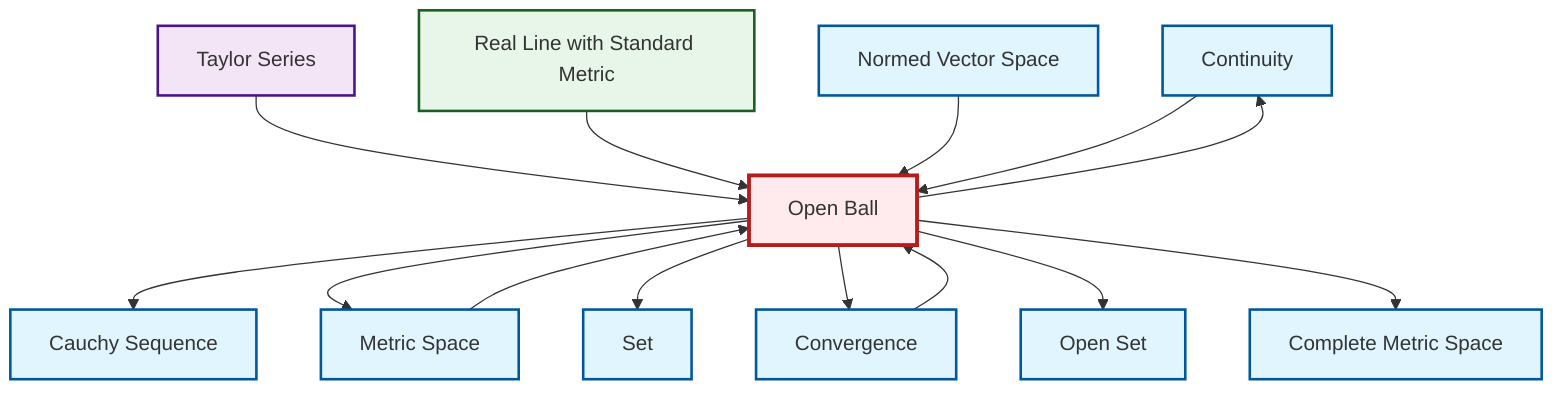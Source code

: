 graph TD
    classDef definition fill:#e1f5fe,stroke:#01579b,stroke-width:2px
    classDef theorem fill:#f3e5f5,stroke:#4a148c,stroke-width:2px
    classDef axiom fill:#fff3e0,stroke:#e65100,stroke-width:2px
    classDef example fill:#e8f5e9,stroke:#1b5e20,stroke-width:2px
    classDef current fill:#ffebee,stroke:#b71c1c,stroke-width:3px
    def-continuity["Continuity"]:::definition
    thm-taylor-series["Taylor Series"]:::theorem
    def-open-set["Open Set"]:::definition
    def-set["Set"]:::definition
    def-metric-space["Metric Space"]:::definition
    ex-real-line-metric["Real Line with Standard Metric"]:::example
    def-complete-metric-space["Complete Metric Space"]:::definition
    def-convergence["Convergence"]:::definition
    def-cauchy-sequence["Cauchy Sequence"]:::definition
    def-normed-vector-space["Normed Vector Space"]:::definition
    def-open-ball["Open Ball"]:::definition
    def-open-ball --> def-cauchy-sequence
    def-open-ball --> def-metric-space
    thm-taylor-series --> def-open-ball
    def-open-ball --> def-set
    def-open-ball --> def-convergence
    ex-real-line-metric --> def-open-ball
    def-open-ball --> def-continuity
    def-normed-vector-space --> def-open-ball
    def-open-ball --> def-open-set
    def-metric-space --> def-open-ball
    def-convergence --> def-open-ball
    def-continuity --> def-open-ball
    def-open-ball --> def-complete-metric-space
    class def-open-ball current